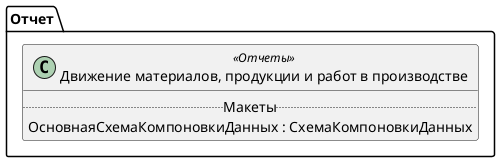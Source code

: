 ﻿@startuml ПроизводственныеЗатратыТМЦ
'!include templates.wsd
'..\include templates.wsd
class Отчет.ПроизводственныеЗатратыТМЦ as "Движение материалов, продукции и работ в производстве" <<Отчеты>>
{
..Макеты..
ОсновнаяСхемаКомпоновкиДанных : СхемаКомпоновкиДанных
}
@enduml
